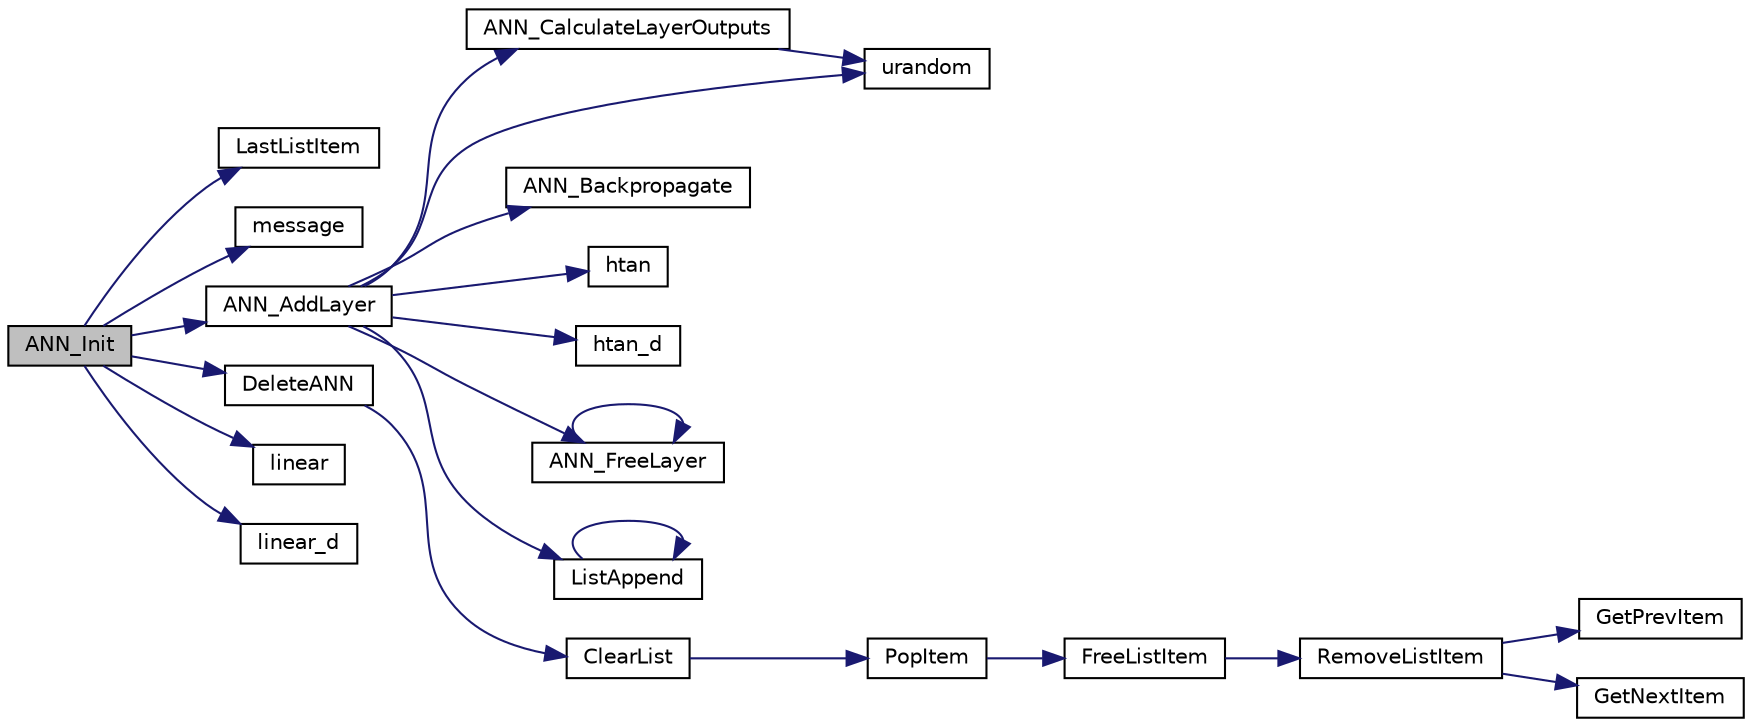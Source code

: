 digraph "ANN_Init"
{
  edge [fontname="Helvetica",fontsize="10",labelfontname="Helvetica",labelfontsize="10"];
  node [fontname="Helvetica",fontsize="10",shape=record];
  rankdir="LR";
  Node1 [label="ANN_Init",height=0.2,width=0.4,color="black", fillcolor="grey75", style="filled", fontcolor="black"];
  Node1 -> Node2 [color="midnightblue",fontsize="10",style="solid",fontname="Helvetica"];
  Node2 [label="LastListItem",height=0.2,width=0.4,color="black", fillcolor="white", style="filled",URL="$_list_8cpp.html#aa6ff8ec0fcf1f52622e0f43d0ec53428",tooltip="Move to the last list item. "];
  Node1 -> Node3 [color="midnightblue",fontsize="10",style="solid",fontname="Helvetica"];
  Node3 [label="message",height=0.2,width=0.4,color="black", fillcolor="white", style="filled",URL="$string__utils_8cpp.html#a714bb1e015d3a57ef5ee2a7f390fa17a",tooltip="Prints a message. "];
  Node1 -> Node4 [color="midnightblue",fontsize="10",style="solid",fontname="Helvetica"];
  Node4 [label="ANN_AddLayer",height=0.2,width=0.4,color="black", fillcolor="white", style="filled",URL="$_a_n_n_8cpp.html#a1dd6c0115df555d348e081a7191dafd4",tooltip="Low-level code to add a weighted sum layer. "];
  Node4 -> Node5 [color="midnightblue",fontsize="10",style="solid",fontname="Helvetica"];
  Node5 [label="ANN_CalculateLayerOutputs",height=0.2,width=0.4,color="black", fillcolor="white", style="filled",URL="$_a_n_n_8cpp.html#a458bedf9793d173aa58b6b15bb7ef433",tooltip="Calculate layer outputs. "];
  Node5 -> Node6 [color="midnightblue",fontsize="10",style="solid",fontname="Helvetica"];
  Node6 [label="urandom",height=0.2,width=0.4,color="black", fillcolor="white", style="filled",URL="$_distribution_8cpp.html#a5d688d70363408aef33fdb9bea5f7d50"];
  Node4 -> Node7 [color="midnightblue",fontsize="10",style="solid",fontname="Helvetica"];
  Node7 [label="ANN_Backpropagate",height=0.2,width=0.4,color="black", fillcolor="white", style="filled",URL="$_a_n_n_8cpp.html#ad232c6832c7cd9141fc2d2e7b5c8976d",tooltip="d are the derivatives at the outputs. "];
  Node4 -> Node8 [color="midnightblue",fontsize="10",style="solid",fontname="Helvetica"];
  Node8 [label="htan",height=0.2,width=0.4,color="black", fillcolor="white", style="filled",URL="$_a_n_n_8cpp.html#a249ed9b5b737dbeaaeac0d13ab6aef79",tooltip="Hyperbolic tangent hook. "];
  Node4 -> Node9 [color="midnightblue",fontsize="10",style="solid",fontname="Helvetica"];
  Node9 [label="htan_d",height=0.2,width=0.4,color="black", fillcolor="white", style="filled",URL="$_a_n_n_8cpp.html#a887af86bd2d09b15a99c35d17528b1ce",tooltip="Hyperbolic tangent derivative hook. "];
  Node4 -> Node10 [color="midnightblue",fontsize="10",style="solid",fontname="Helvetica"];
  Node10 [label="ANN_FreeLayer",height=0.2,width=0.4,color="black", fillcolor="white", style="filled",URL="$_a_n_n_8cpp.html#a139273a1f26b50ca0c253d4238a95a1c",tooltip="Free this layer - low level. "];
  Node10 -> Node10 [color="midnightblue",fontsize="10",style="solid",fontname="Helvetica"];
  Node4 -> Node6 [color="midnightblue",fontsize="10",style="solid",fontname="Helvetica"];
  Node4 -> Node11 [color="midnightblue",fontsize="10",style="solid",fontname="Helvetica"];
  Node11 [label="ListAppend",height=0.2,width=0.4,color="black", fillcolor="white", style="filled",URL="$_list_8cpp.html#a545718283a6173a63e350dee9f6bb23c",tooltip="Append an item to the list. "];
  Node11 -> Node11 [color="midnightblue",fontsize="10",style="solid",fontname="Helvetica"];
  Node1 -> Node12 [color="midnightblue",fontsize="10",style="solid",fontname="Helvetica"];
  Node12 [label="DeleteANN",height=0.2,width=0.4,color="black", fillcolor="white", style="filled",URL="$_a_n_n_8cpp.html#ac867e461477687ef14dcf11c6cc6a61c",tooltip="Delete a neural network. "];
  Node12 -> Node13 [color="midnightblue",fontsize="10",style="solid",fontname="Helvetica"];
  Node13 [label="ClearList",height=0.2,width=0.4,color="black", fillcolor="white", style="filled",URL="$_list_8cpp.html#a8b39d13e6ea2402df74e4774c0b46d5e",tooltip="Clear the list. "];
  Node13 -> Node14 [color="midnightblue",fontsize="10",style="solid",fontname="Helvetica"];
  Node14 [label="PopItem",height=0.2,width=0.4,color="black", fillcolor="white", style="filled",URL="$_list_8cpp.html#aa6ac359f8555d70dacf306b5b75a2e41",tooltip="Remove the topmost item of the list (also frees obj memory) "];
  Node14 -> Node15 [color="midnightblue",fontsize="10",style="solid",fontname="Helvetica"];
  Node15 [label="FreeListItem",height=0.2,width=0.4,color="black", fillcolor="white", style="filled",URL="$_list_8cpp.html#a646e8adc0165d4f383d71dbc23622ba7"];
  Node15 -> Node16 [color="midnightblue",fontsize="10",style="solid",fontname="Helvetica"];
  Node16 [label="RemoveListItem",height=0.2,width=0.4,color="black", fillcolor="white", style="filled",URL="$_list_8cpp.html#a477864815bf55a89c7753964248f75a9"];
  Node16 -> Node17 [color="midnightblue",fontsize="10",style="solid",fontname="Helvetica"];
  Node17 [label="GetPrevItem",height=0.2,width=0.4,color="black", fillcolor="white", style="filled",URL="$_list_8cpp.html#a7c65e06abcfbc32a41ebf230aa6227ca"];
  Node16 -> Node18 [color="midnightblue",fontsize="10",style="solid",fontname="Helvetica"];
  Node18 [label="GetNextItem",height=0.2,width=0.4,color="black", fillcolor="white", style="filled",URL="$_list_8cpp.html#a9fd609a2ad8693b33b41332d6e00afec"];
  Node1 -> Node19 [color="midnightblue",fontsize="10",style="solid",fontname="Helvetica"];
  Node19 [label="linear",height=0.2,width=0.4,color="black", fillcolor="white", style="filled",URL="$_a_n_n_8cpp.html#a853acb320ddbb39c701e2b01f8f403ba",tooltip="linear hook "];
  Node1 -> Node20 [color="midnightblue",fontsize="10",style="solid",fontname="Helvetica"];
  Node20 [label="linear_d",height=0.2,width=0.4,color="black", fillcolor="white", style="filled",URL="$_a_n_n_8cpp.html#a28e1e3dae4a416e52d91bf92d062d2c8",tooltip="linear derivative hook "];
}
